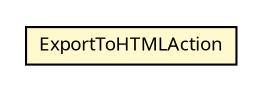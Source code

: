 #!/usr/local/bin/dot
#
# Class diagram 
# Generated by UMLGraph version R5_6 (http://www.umlgraph.org/)
#

digraph G {
	edge [fontname="Trebuchet MS",fontsize=10,labelfontname="Trebuchet MS",labelfontsize=10];
	node [fontname="Trebuchet MS",fontsize=10,shape=plaintext];
	nodesep=0.25;
	ranksep=0.5;
	// se.cambio.cds.gdl.editor.view.menubar.ExportToHTMLAction
	c182486 [label=<<table title="se.cambio.cds.gdl.editor.view.menubar.ExportToHTMLAction" border="0" cellborder="1" cellspacing="0" cellpadding="2" port="p" bgcolor="lemonChiffon" href="./ExportToHTMLAction.html">
		<tr><td><table border="0" cellspacing="0" cellpadding="1">
<tr><td align="center" balign="center"><font face="Trebuchet MS"> ExportToHTMLAction </font></td></tr>
		</table></td></tr>
		</table>>, URL="./ExportToHTMLAction.html", fontname="Trebuchet MS", fontcolor="black", fontsize=9.0];
}

